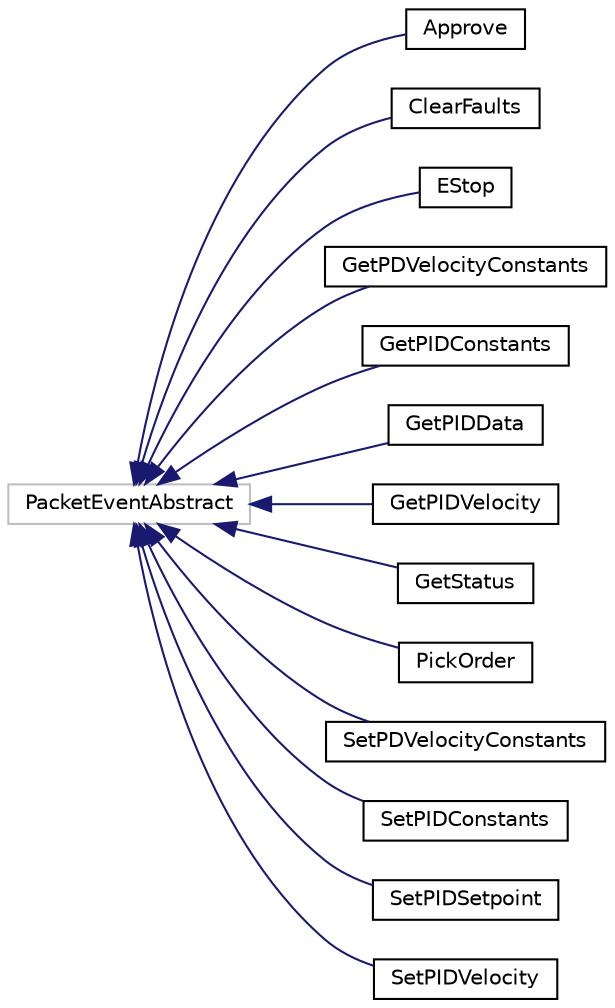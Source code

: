 digraph "Graphical Class Hierarchy"
{
  edge [fontname="Helvetica",fontsize="10",labelfontname="Helvetica",labelfontsize="10"];
  node [fontname="Helvetica",fontsize="10",shape=record];
  rankdir="LR";
  Node7 [label="PacketEventAbstract",height=0.2,width=0.4,color="grey75", fillcolor="white", style="filled"];
  Node7 -> Node0 [dir="back",color="midnightblue",fontsize="10",style="solid",fontname="Helvetica"];
  Node0 [label="Approve",height=0.2,width=0.4,color="black", fillcolor="white", style="filled",URL="$classApprove.html"];
  Node7 -> Node9 [dir="back",color="midnightblue",fontsize="10",style="solid",fontname="Helvetica"];
  Node9 [label="ClearFaults",height=0.2,width=0.4,color="black", fillcolor="white", style="filled",URL="$classClearFaults.html"];
  Node7 -> Node10 [dir="back",color="midnightblue",fontsize="10",style="solid",fontname="Helvetica"];
  Node10 [label="EStop",height=0.2,width=0.4,color="black", fillcolor="white", style="filled",URL="$classEStop.html"];
  Node7 -> Node11 [dir="back",color="midnightblue",fontsize="10",style="solid",fontname="Helvetica"];
  Node11 [label="GetPDVelocityConstants",height=0.2,width=0.4,color="black", fillcolor="white", style="filled",URL="$classGetPDVelocityConstants.html"];
  Node7 -> Node12 [dir="back",color="midnightblue",fontsize="10",style="solid",fontname="Helvetica"];
  Node12 [label="GetPIDConstants",height=0.2,width=0.4,color="black", fillcolor="white", style="filled",URL="$classGetPIDConstants.html"];
  Node7 -> Node13 [dir="back",color="midnightblue",fontsize="10",style="solid",fontname="Helvetica"];
  Node13 [label="GetPIDData",height=0.2,width=0.4,color="black", fillcolor="white", style="filled",URL="$classGetPIDData.html"];
  Node7 -> Node14 [dir="back",color="midnightblue",fontsize="10",style="solid",fontname="Helvetica"];
  Node14 [label="GetPIDVelocity",height=0.2,width=0.4,color="black", fillcolor="white", style="filled",URL="$classGetPIDVelocity.html"];
  Node7 -> Node15 [dir="back",color="midnightblue",fontsize="10",style="solid",fontname="Helvetica"];
  Node15 [label="GetStatus",height=0.2,width=0.4,color="black", fillcolor="white", style="filled",URL="$classGetStatus.html"];
  Node7 -> Node16 [dir="back",color="midnightblue",fontsize="10",style="solid",fontname="Helvetica"];
  Node16 [label="PickOrder",height=0.2,width=0.4,color="black", fillcolor="white", style="filled",URL="$classPickOrder.html"];
  Node7 -> Node17 [dir="back",color="midnightblue",fontsize="10",style="solid",fontname="Helvetica"];
  Node17 [label="SetPDVelocityConstants",height=0.2,width=0.4,color="black", fillcolor="white", style="filled",URL="$classSetPDVelocityConstants.html"];
  Node7 -> Node18 [dir="back",color="midnightblue",fontsize="10",style="solid",fontname="Helvetica"];
  Node18 [label="SetPIDConstants",height=0.2,width=0.4,color="black", fillcolor="white", style="filled",URL="$classSetPIDConstants.html"];
  Node7 -> Node19 [dir="back",color="midnightblue",fontsize="10",style="solid",fontname="Helvetica"];
  Node19 [label="SetPIDSetpoint",height=0.2,width=0.4,color="black", fillcolor="white", style="filled",URL="$classSetPIDSetpoint.html"];
  Node7 -> Node20 [dir="back",color="midnightblue",fontsize="10",style="solid",fontname="Helvetica"];
  Node20 [label="SetPIDVelocity",height=0.2,width=0.4,color="black", fillcolor="white", style="filled",URL="$classSetPIDVelocity.html"];
}
